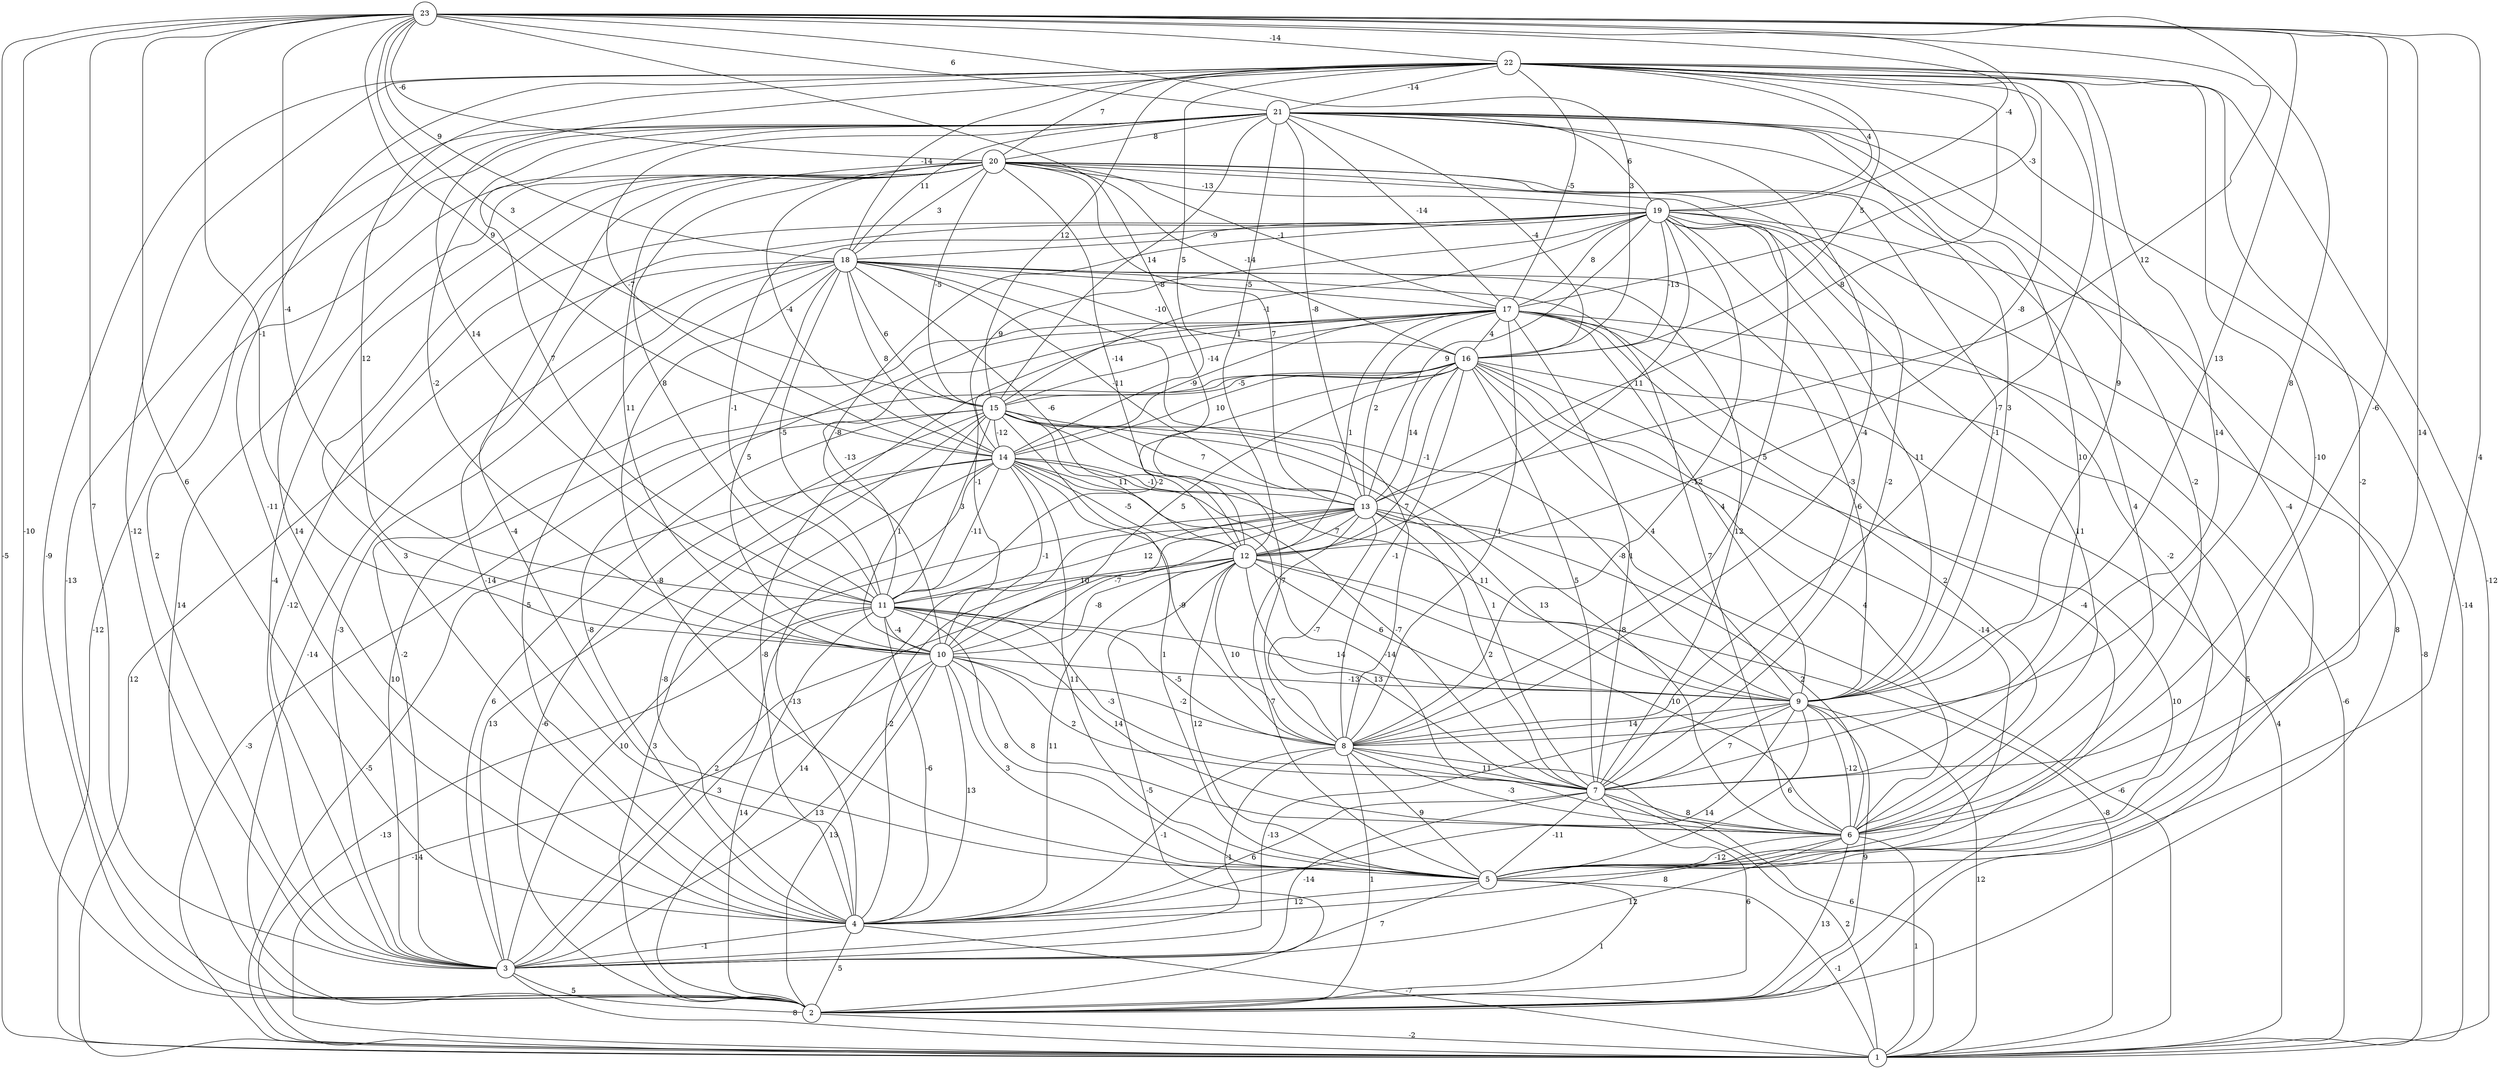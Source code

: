 graph { 
	 fontname="Helvetica,Arial,sans-serif" 
	 node [shape = circle]; 
	 23 -- 1 [label = "-5"];
	 23 -- 2 [label = "-10"];
	 23 -- 3 [label = "7"];
	 23 -- 4 [label = "6"];
	 23 -- 5 [label = "4"];
	 23 -- 6 [label = "14"];
	 23 -- 7 [label = "-6"];
	 23 -- 8 [label = "8"];
	 23 -- 9 [label = "13"];
	 23 -- 10 [label = "-1"];
	 23 -- 11 [label = "-4"];
	 23 -- 12 [label = "-8"];
	 23 -- 13 [label = "12"];
	 23 -- 14 [label = "9"];
	 23 -- 15 [label = "3"];
	 23 -- 16 [label = "3"];
	 23 -- 17 [label = "-3"];
	 23 -- 18 [label = "9"];
	 23 -- 19 [label = "-4"];
	 23 -- 20 [label = "-6"];
	 23 -- 21 [label = "6"];
	 23 -- 22 [label = "-14"];
	 22 -- 1 [label = "-12"];
	 22 -- 2 [label = "-9"];
	 22 -- 3 [label = "-12"];
	 22 -- 4 [label = "-11"];
	 22 -- 5 [label = "-2"];
	 22 -- 6 [label = "-10"];
	 22 -- 7 [label = "14"];
	 22 -- 8 [label = "-7"];
	 22 -- 9 [label = "9"];
	 22 -- 10 [label = "12"];
	 22 -- 11 [label = "14"];
	 22 -- 12 [label = "-8"];
	 22 -- 13 [label = "-8"];
	 22 -- 14 [label = "5"];
	 22 -- 15 [label = "12"];
	 22 -- 16 [label = "5"];
	 22 -- 17 [label = "-5"];
	 22 -- 18 [label = "-14"];
	 22 -- 19 [label = "4"];
	 22 -- 20 [label = "7"];
	 22 -- 21 [label = "-14"];
	 21 -- 1 [label = "-14"];
	 21 -- 2 [label = "-13"];
	 21 -- 3 [label = "2"];
	 21 -- 4 [label = "14"];
	 21 -- 5 [label = "-4"];
	 21 -- 6 [label = "-2"];
	 21 -- 7 [label = "10"];
	 21 -- 8 [label = "-4"];
	 21 -- 9 [label = "3"];
	 21 -- 10 [label = "-2"];
	 21 -- 11 [label = "7"];
	 21 -- 12 [label = "1"];
	 21 -- 13 [label = "-8"];
	 21 -- 14 [label = "-7"];
	 21 -- 15 [label = "14"];
	 21 -- 16 [label = "-4"];
	 21 -- 17 [label = "-14"];
	 21 -- 18 [label = "11"];
	 21 -- 19 [label = "6"];
	 21 -- 20 [label = "8"];
	 20 -- 1 [label = "-12"];
	 20 -- 2 [label = "14"];
	 20 -- 3 [label = "-4"];
	 20 -- 4 [label = "3"];
	 20 -- 5 [label = "-4"];
	 20 -- 6 [label = "4"];
	 20 -- 7 [label = "-2"];
	 20 -- 8 [label = "5"];
	 20 -- 9 [label = "-1"];
	 20 -- 10 [label = "11"];
	 20 -- 11 [label = "8"];
	 20 -- 12 [label = "-14"];
	 20 -- 13 [label = "7"];
	 20 -- 14 [label = "-4"];
	 20 -- 15 [label = "-5"];
	 20 -- 16 [label = "-14"];
	 20 -- 17 [label = "-1"];
	 20 -- 18 [label = "3"];
	 20 -- 19 [label = "-13"];
	 19 -- 1 [label = "-8"];
	 19 -- 2 [label = "8"];
	 19 -- 3 [label = "-12"];
	 19 -- 4 [label = "-14"];
	 19 -- 5 [label = "-2"];
	 19 -- 6 [label = "11"];
	 19 -- 7 [label = "-6"];
	 19 -- 8 [label = "-12"];
	 19 -- 9 [label = "11"];
	 19 -- 10 [label = "-8"];
	 19 -- 11 [label = "-1"];
	 19 -- 12 [label = "11"];
	 19 -- 13 [label = "9"];
	 19 -- 14 [label = "9"];
	 19 -- 15 [label = "-1"];
	 19 -- 16 [label = "-13"];
	 19 -- 17 [label = "8"];
	 19 -- 18 [label = "-9"];
	 18 -- 1 [label = "12"];
	 18 -- 2 [label = "-14"];
	 18 -- 3 [label = "-3"];
	 18 -- 4 [label = "-5"];
	 18 -- 5 [label = "-8"];
	 18 -- 6 [label = "7"];
	 18 -- 7 [label = "12"];
	 18 -- 8 [label = "7"];
	 18 -- 9 [label = "-3"];
	 18 -- 10 [label = "5"];
	 18 -- 11 [label = "-5"];
	 18 -- 12 [label = "-6"];
	 18 -- 13 [label = "-11"];
	 18 -- 14 [label = "8"];
	 18 -- 15 [label = "6"];
	 18 -- 16 [label = "-10"];
	 18 -- 17 [label = "-5"];
	 17 -- 1 [label = "-6"];
	 17 -- 2 [label = "5"];
	 17 -- 3 [label = "-2"];
	 17 -- 4 [label = "-8"];
	 17 -- 5 [label = "-4"];
	 17 -- 6 [label = "2"];
	 17 -- 7 [label = "1"];
	 17 -- 8 [label = "1"];
	 17 -- 9 [label = "4"];
	 17 -- 10 [label = "-1"];
	 17 -- 11 [label = "-13"];
	 17 -- 12 [label = "1"];
	 17 -- 13 [label = "2"];
	 17 -- 14 [label = "-9"];
	 17 -- 15 [label = "-14"];
	 17 -- 16 [label = "4"];
	 16 -- 1 [label = "4"];
	 16 -- 2 [label = "10"];
	 16 -- 3 [label = "10"];
	 16 -- 4 [label = "-8"];
	 16 -- 5 [label = "-14"];
	 16 -- 6 [label = "4"];
	 16 -- 7 [label = "5"];
	 16 -- 8 [label = "-1"];
	 16 -- 9 [label = "4"];
	 16 -- 10 [label = "5"];
	 16 -- 11 [label = "-2"];
	 16 -- 12 [label = "-1"];
	 16 -- 13 [label = "14"];
	 16 -- 14 [label = "10"];
	 16 -- 15 [label = "-5"];
	 15 -- 1 [label = "-3"];
	 15 -- 2 [label = "-6"];
	 15 -- 3 [label = "6"];
	 15 -- 4 [label = "-8"];
	 15 -- 5 [label = "1"];
	 15 -- 6 [label = "-8"];
	 15 -- 7 [label = "1"];
	 15 -- 8 [label = "7"];
	 15 -- 9 [label = "-8"];
	 15 -- 10 [label = "1"];
	 15 -- 11 [label = "3"];
	 15 -- 12 [label = "11"];
	 15 -- 13 [label = "7"];
	 15 -- 14 [label = "-12"];
	 14 -- 1 [label = "-5"];
	 14 -- 2 [label = "3"];
	 14 -- 3 [label = "13"];
	 14 -- 4 [label = "-13"];
	 14 -- 5 [label = "11"];
	 14 -- 6 [label = "-14"];
	 14 -- 7 [label = "-7"];
	 14 -- 8 [label = "-9"];
	 14 -- 9 [label = "11"];
	 14 -- 10 [label = "-1"];
	 14 -- 11 [label = "-11"];
	 14 -- 12 [label = "-5"];
	 14 -- 13 [label = "-1"];
	 13 -- 1 [label = "-6"];
	 13 -- 2 [label = "14"];
	 13 -- 3 [label = "10"];
	 13 -- 4 [label = "-2"];
	 13 -- 5 [label = "7"];
	 13 -- 6 [label = "2"];
	 13 -- 7 [label = "2"];
	 13 -- 8 [label = "-7"];
	 13 -- 9 [label = "13"];
	 13 -- 10 [label = "-7"];
	 13 -- 11 [label = "12"];
	 13 -- 12 [label = "7"];
	 12 -- 1 [label = "-8"];
	 12 -- 2 [label = "-5"];
	 12 -- 3 [label = "2"];
	 12 -- 4 [label = "11"];
	 12 -- 5 [label = "12"];
	 12 -- 6 [label = "-10"];
	 12 -- 7 [label = "13"];
	 12 -- 8 [label = "10"];
	 12 -- 9 [label = "6"];
	 12 -- 10 [label = "-8"];
	 12 -- 11 [label = "10"];
	 11 -- 1 [label = "-13"];
	 11 -- 2 [label = "14"];
	 11 -- 3 [label = "3"];
	 11 -- 4 [label = "-6"];
	 11 -- 5 [label = "8"];
	 11 -- 6 [label = "14"];
	 11 -- 7 [label = "-3"];
	 11 -- 8 [label = "-5"];
	 11 -- 9 [label = "14"];
	 11 -- 10 [label = "-4"];
	 10 -- 1 [label = "-14"];
	 10 -- 2 [label = "13"];
	 10 -- 3 [label = "13"];
	 10 -- 4 [label = "13"];
	 10 -- 5 [label = "3"];
	 10 -- 6 [label = "8"];
	 10 -- 7 [label = "2"];
	 10 -- 8 [label = "-2"];
	 10 -- 9 [label = "-13"];
	 9 -- 1 [label = "12"];
	 9 -- 2 [label = "9"];
	 9 -- 3 [label = "-13"];
	 9 -- 4 [label = "14"];
	 9 -- 5 [label = "6"];
	 9 -- 6 [label = "-12"];
	 9 -- 7 [label = "7"];
	 9 -- 8 [label = "14"];
	 8 -- 1 [label = "6"];
	 8 -- 2 [label = "1"];
	 8 -- 3 [label = "-1"];
	 8 -- 4 [label = "-1"];
	 8 -- 5 [label = "9"];
	 8 -- 6 [label = "-3"];
	 8 -- 7 [label = "11"];
	 7 -- 1 [label = "2"];
	 7 -- 2 [label = "6"];
	 7 -- 3 [label = "-14"];
	 7 -- 4 [label = "6"];
	 7 -- 5 [label = "-11"];
	 7 -- 6 [label = "8"];
	 6 -- 1 [label = "1"];
	 6 -- 2 [label = "13"];
	 6 -- 3 [label = "12"];
	 6 -- 4 [label = "8"];
	 6 -- 5 [label = "-12"];
	 5 -- 1 [label = "-1"];
	 5 -- 2 [label = "1"];
	 5 -- 3 [label = "7"];
	 5 -- 4 [label = "12"];
	 4 -- 1 [label = "-7"];
	 4 -- 2 [label = "5"];
	 4 -- 3 [label = "-1"];
	 3 -- 1 [label = "8"];
	 3 -- 2 [label = "5"];
	 2 -- 1 [label = "-2"];
	 1;
	 2;
	 3;
	 4;
	 5;
	 6;
	 7;
	 8;
	 9;
	 10;
	 11;
	 12;
	 13;
	 14;
	 15;
	 16;
	 17;
	 18;
	 19;
	 20;
	 21;
	 22;
	 23;
}
